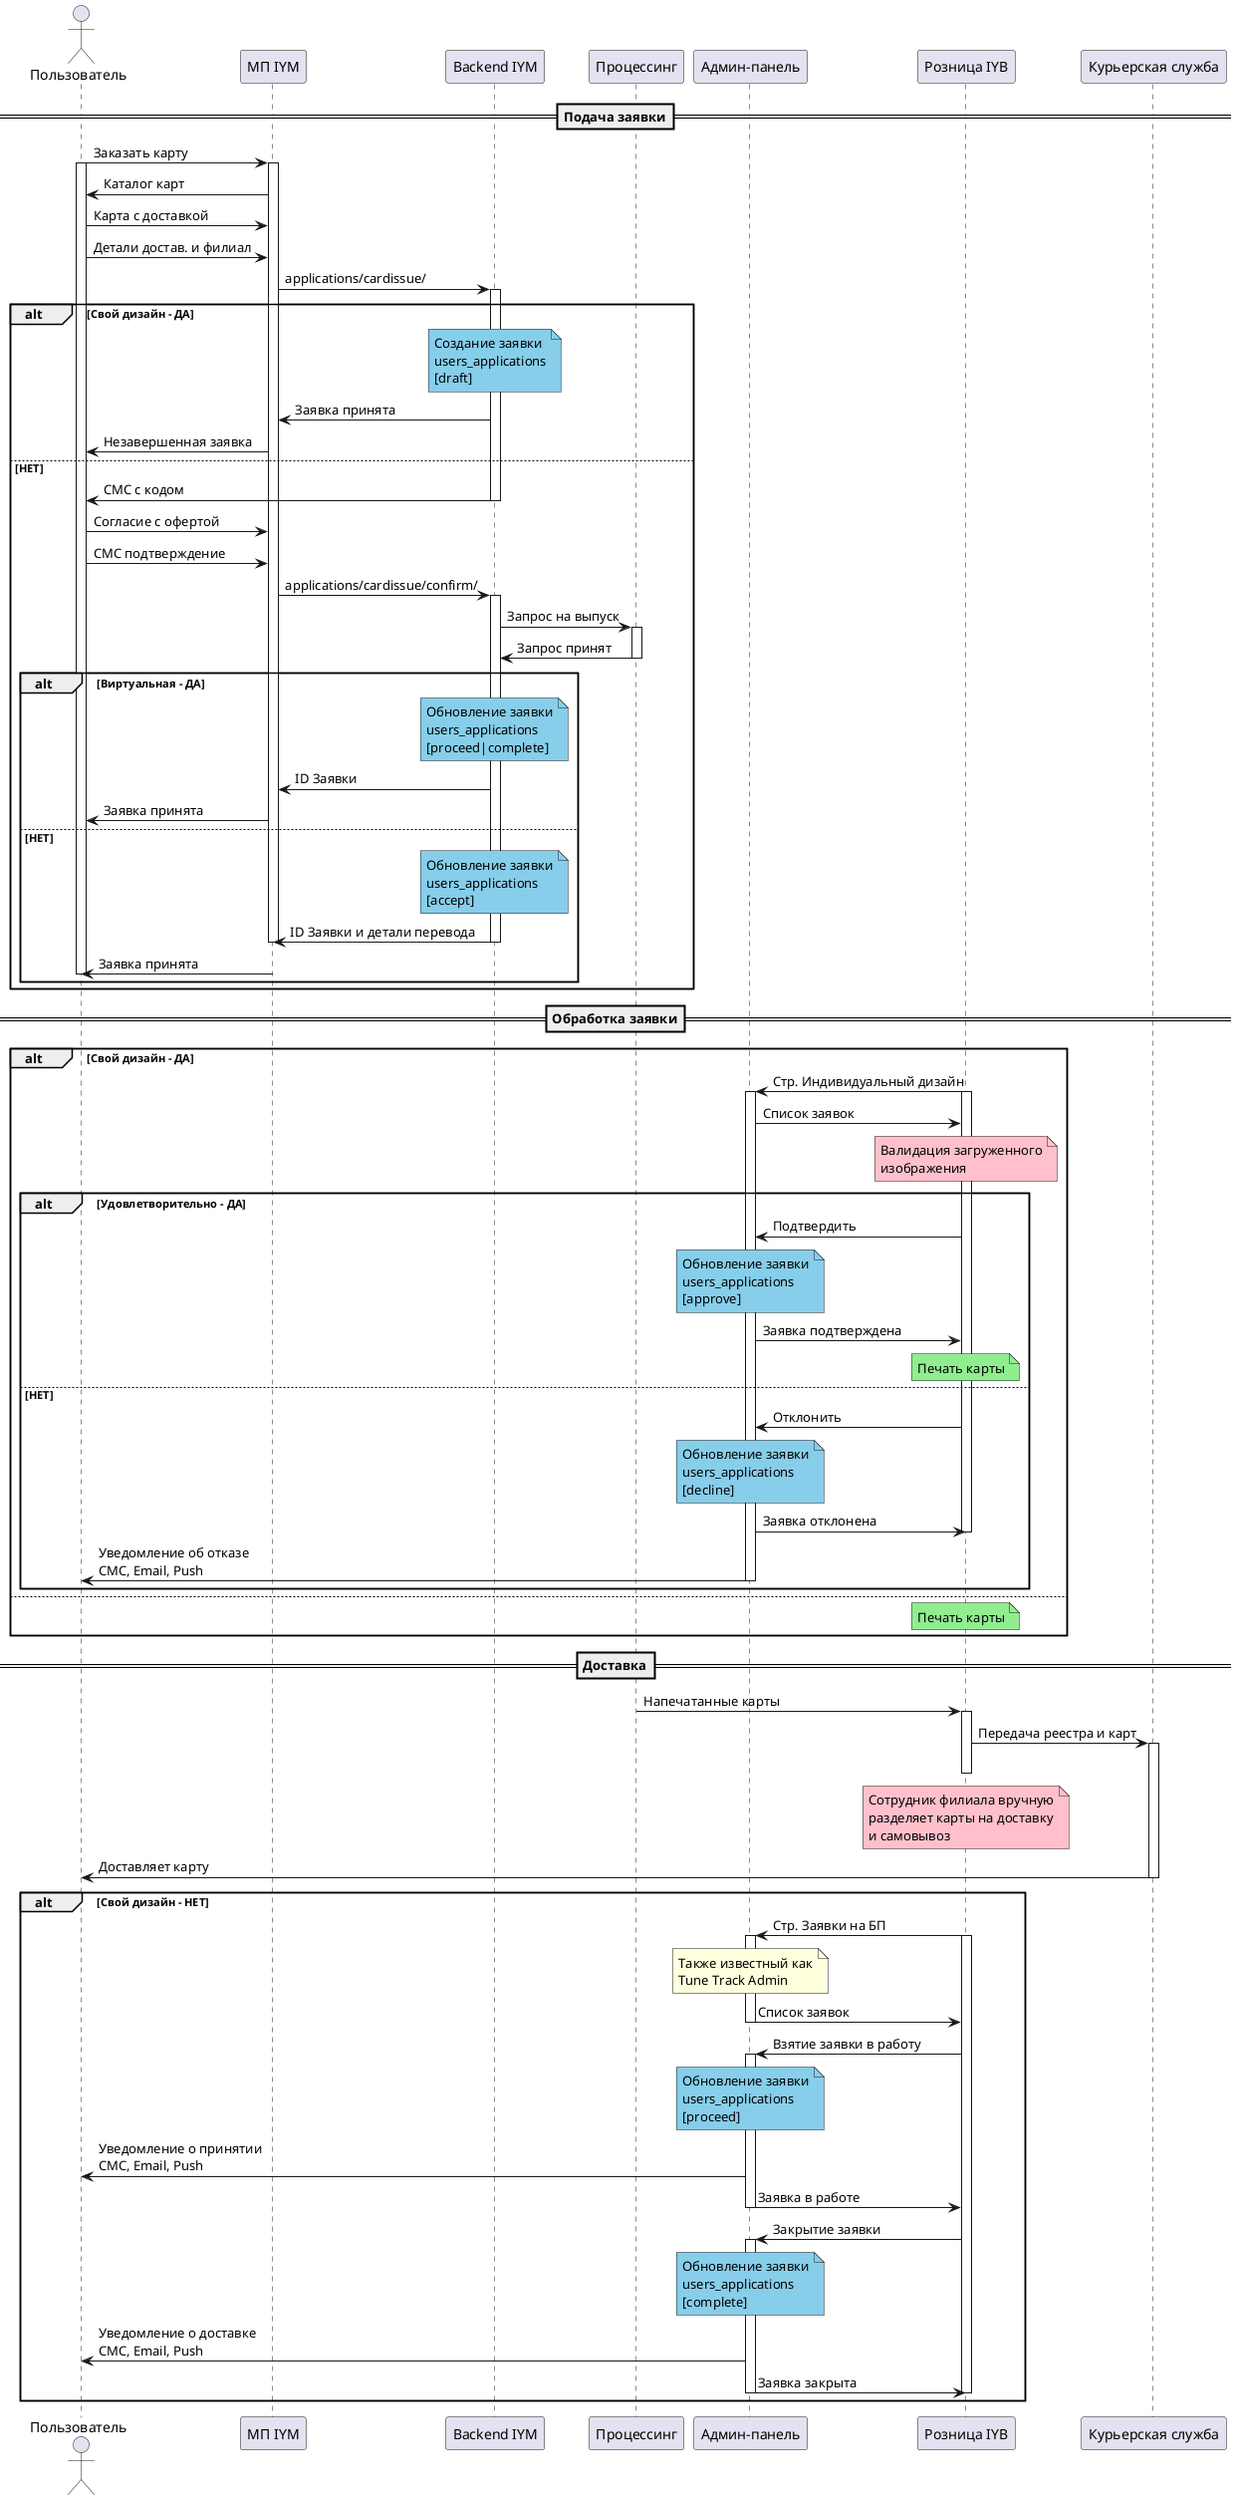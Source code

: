 @startuml
actor "Пользователь" as User
participant "МП IYM" as App
participant "Backend IYM" as BE
participant "Процессинг" as Processing
participant "Админ-панель" as Admin
participant "Розница IYB" as Retail
participant "Курьерская служба" as Delivery

' TODO: Добавить все СМС о статусе

==Подача заявки==
User -> App : Заказать карту
activate User
activate App
User <- App : Каталог карт
User -> App : Карта с доставкой
User -> App : Детали достав. и филиал
App -> BE : applications/cardissue/
activate BE
alt Свой дизайн - ДА
    note over BE #SkyBlue
        Создание заявки
        users_applications
        [draft]
    end note
    App <- BE : Заявка принята
    User <- App : Незавершенная заявка
else НЕТ
    User <- BE : СМС с кодом
    deactivate BE
    User -> App : Согласие с офертой
    User -> App : СМС подтверждение
    App -> BE : applications/cardissue/confirm/
    activate BE
    BE -> Processing : Запрос на выпуск
    activate Processing
    BE <- Processing : Запрос принят
    deactivate Processing
    alt Виртуальная - ДА
        note over BE #SkyBlue
            Обновление заявки
            users_applications
            [proceed|complete]
        end note
        App <- BE : ID Заявки
        User <- App : Заявка принята
    else НЕТ
        note over BE #SkyBlue
            Обновление заявки
            users_applications
            [accept]
        end note
        App <- BE : ID Заявки и детали перевода
        deactivate BE
        deactivate App
        User <- App : Заявка принята
        deactivate User
    end
end
==Обработка заявки==
alt Свой дизайн - ДА
    Retail -> Admin : Стр. Индивидуальный дизайн
    activate Admin
    activate Retail
    Retail <- Admin : Список заявок
    note over Retail #Pink
        Валидация загруженного
        изображения
    end note
    alt Удовлетворительно - ДА
        Retail -> Admin : Подтвердить
        note over Admin #SkyBlue
            Обновление заявки
            users_applications
            [approve]
        end note
        Retail <- Admin : Заявка подтверждена
        note over Retail #LightGreen
            Печать карты
        end note
    else НЕТ
        Retail -> Admin : Отклонить
        note over Admin #SkyBlue
            Обновление заявки
            users_applications
            [decline]
        end note
        Retail <- Admin : Заявка отклонена
        deactivate Retail
        User <- Admin : Уведомление об отказе \nСМС, Email, Push
        deactivate Admin
    end
else
    note over Retail #LightGreen
        Печать карты
    end note
end
==Доставка==
Retail <- Processing : Напечатанные карты
activate Retail
Retail -> Delivery : Передача реестра и карт
activate Delivery
note over Retail #Pink
    Сотрудник филиала вручную
    разделяет карты на доставку
    и самовывоз
end note
deactivate Retail
User <- Delivery : Доставляет карту
deactivate Delivery
' Retail ставит статус complete и уведомление пользователю что скоро доставят - ПРОВЕРИТЬ
alt Свой дизайн - НЕТ
    Retail -> Admin : Стр. Заявки на БП
    activate Retail
    activate Admin
    note over Admin
        Также известный как
        Tune Track Admin
    end note
    Retail <- Admin : Список заявок
    deactivate Admin
    Retail -> Admin : Взятие заявки в работу
    activate Admin
    note over Admin #SkyBlue
        Обновление заявки
        users_applications
        [proceed]
    end note
    User <- Admin : Уведомление о принятии \nСМС, Email, Push
    Retail <- Admin : Заявка в работе
    deactivate Admin
    Retail -> Admin : Закрытие заявки
    activate Admin
    note over Admin #SkyBlue
        Обновление заявки
        users_applications
        [complete]
    end note
    User <- Admin : Уведомление о доставке \nСМС, Email, Push
    Retail <- Admin : Заявка закрыта
    deactivate Admin
    deactivate Retail
end

@enduml
